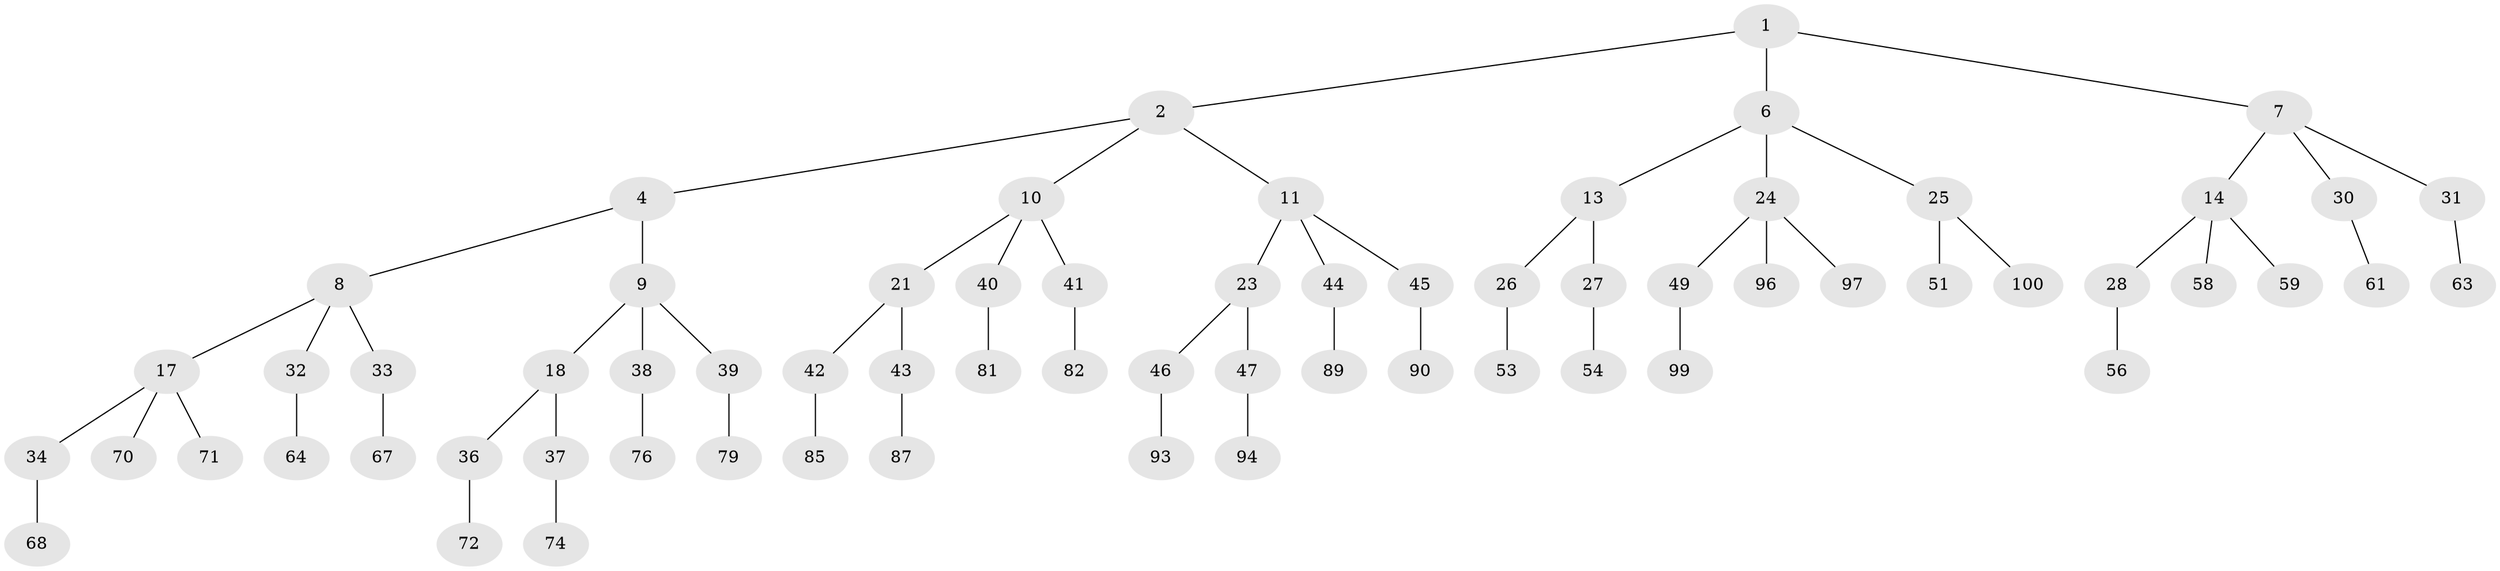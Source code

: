 // original degree distribution, {2: 0.02, 3: 0.48, 1: 0.5}
// Generated by graph-tools (version 1.1) at 2025/11/02/21/25 10:11:11]
// undirected, 67 vertices, 66 edges
graph export_dot {
graph [start="1"]
  node [color=gray90,style=filled];
  1 [super="+3"];
  2 [latent=1,super="+5"];
  4 [latent=0.5];
  6 [latent=0.5,super="+12"];
  7 [latent=0.5,super="+15"];
  8 [latent=0.333333,super="+16"];
  9 [latent=0.333333,super="+19"];
  10 [latent=0.333333,super="+20"];
  11 [latent=0.333333,super="+22"];
  13 [latent=0.333333];
  14 [latent=0.333333,super="+29"];
  17 [latent=0.25,super="+35"];
  18 [latent=0.25];
  21 [latent=0.25];
  23 [latent=0.25];
  24 [latent=0.25,super="+48"];
  25 [latent=0.25,super="+50"];
  26 [latent=0.25,super="+52"];
  27 [latent=0.25,super="+55"];
  28 [latent=0.25,super="+57"];
  30 [latent=0.25,super="+60"];
  31 [latent=0.25,super="+62"];
  32 [latent=0.2,super="+65"];
  33 [latent=0.2,super="+66"];
  34 [latent=0.2,super="+69"];
  36 [latent=0.2,super="+73"];
  37 [latent=0.2,super="+75"];
  38 [latent=0.2,super="+77"];
  39 [latent=0.2,super="+78"];
  40 [latent=0.2,super="+80"];
  41 [latent=0.2,super="+83"];
  42 [latent=0.2,super="+84"];
  43 [latent=0.2,super="+86"];
  44 [latent=0.2,super="+88"];
  45 [latent=0.2,super="+91"];
  46 [latent=0.2,super="+92"];
  47 [latent=0.2,super="+95"];
  49 [latent=0.2,super="+98"];
  51 [latent=0.2];
  53 [latent=0.2];
  54 [latent=0.2];
  56 [latent=0.2];
  58 [latent=0.2];
  59 [latent=0.2];
  61 [latent=0.2];
  63 [latent=0.2];
  64 [latent=0.166667];
  67 [latent=0.166667];
  68 [latent=0.166667];
  70 [latent=0.166667];
  71 [latent=0.166667];
  72 [latent=0.166667];
  74 [latent=0.166667];
  76 [latent=0.166667];
  79 [latent=0.166667];
  81 [latent=0.166667];
  82 [latent=0.166667];
  85 [latent=0.166667];
  87 [latent=0.166667];
  89 [latent=0.166667];
  90 [latent=0.166667];
  93 [latent=0.166667];
  94 [latent=0.166667];
  96 [latent=0.166667];
  97 [latent=0.166667];
  99 [latent=0.166667];
  100 [latent=0.166667];
  1 -- 2;
  1 -- 6;
  1 -- 7;
  2 -- 4;
  2 -- 11;
  2 -- 10;
  4 -- 8;
  4 -- 9;
  6 -- 13;
  6 -- 24;
  6 -- 25;
  7 -- 14;
  7 -- 31;
  7 -- 30;
  8 -- 17;
  8 -- 33;
  8 -- 32;
  9 -- 18;
  9 -- 38;
  9 -- 39;
  10 -- 21;
  10 -- 40;
  10 -- 41;
  11 -- 23;
  11 -- 44;
  11 -- 45;
  13 -- 26;
  13 -- 27;
  14 -- 28;
  14 -- 58;
  14 -- 59;
  17 -- 34;
  17 -- 70;
  17 -- 71;
  18 -- 36;
  18 -- 37;
  21 -- 42;
  21 -- 43;
  23 -- 46;
  23 -- 47;
  24 -- 49;
  24 -- 97;
  24 -- 96;
  25 -- 51;
  25 -- 100;
  26 -- 53;
  27 -- 54;
  28 -- 56;
  30 -- 61;
  31 -- 63;
  32 -- 64;
  33 -- 67;
  34 -- 68;
  36 -- 72;
  37 -- 74;
  38 -- 76;
  39 -- 79;
  40 -- 81;
  41 -- 82;
  42 -- 85;
  43 -- 87;
  44 -- 89;
  45 -- 90;
  46 -- 93;
  47 -- 94;
  49 -- 99;
}
